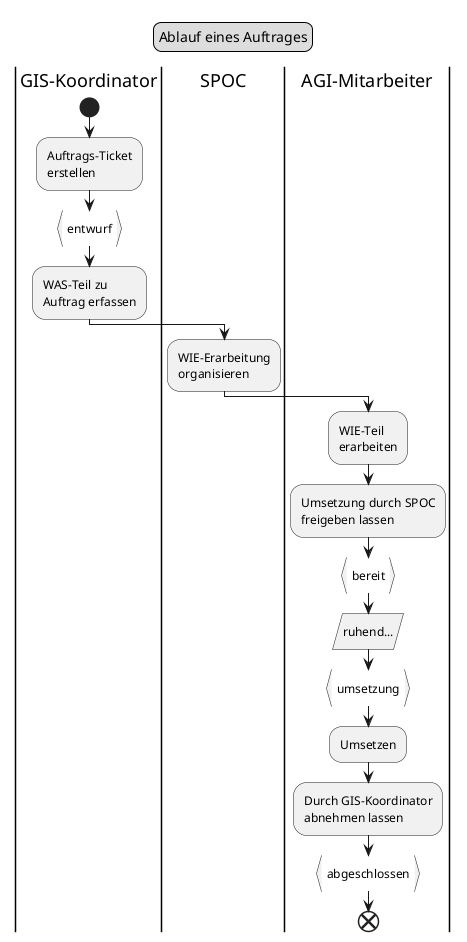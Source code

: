 @startuml
legend top
	Ablauf eines Auftrages
end legend

|GIS-Koordinator|
start
:Auftrags-Ticket
erstellen;
:entwurf}
:WAS-Teil zu
Auftrag erfassen;
|SPOC|
:WIE-Erarbeitung
organisieren;
|AGI-Mitarbeiter|
:WIE-Teil
erarbeiten;
:Umsetzung durch SPOC
freigeben lassen;
:bereit}
:ruhend.../
:umsetzung}
:Umsetzen;
:Durch GIS-Koordinator
abnehmen lassen;
:abgeschlossen}
end
@enduml
